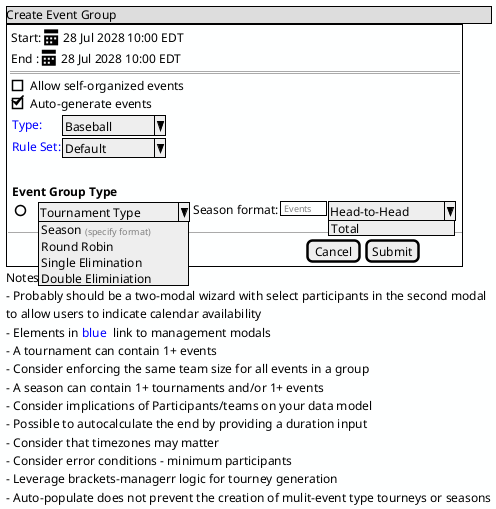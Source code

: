 @startsalt
skinparam backgroundcolor #FEFFFF

{
{*  Create Event Group}
{+

{
{    { 
          { Start:  | <&calendar*2> | 28 Jul 2028 10:00 EDT}
          { End : | <&calendar*2> | 28 Jul 2028 10:00 EDT}
==
          
          [ ] Allow self-organized events
          [X] Auto-generate events
        {
          {<color:blue>Type:  | ^  Baseball ^ 
           <color:blue>Rule Set: | ^ Default   ^}
        {.}
        {
        <b>Event Group Type
        {( ) |^ Tournament Type ^ Season <color:gray><size:9>(specify format)^ Round Robin ^ Single Elimination ^ Double Eliminiation ^  }|
        Season format: {+ <color:gray><size:9> Events   } | ^ Head-to-Head ^ Total ^ }
          
}
        } 

        

    }
    --
{                                                 |[Cancel] | [Submit]|}
}
}
Notes:  
- Probably should be a two-modal wizard with select participants in the second modal 
to allow users to indicate calendar availability
- Elements in <color:blue>blue </color> link to management modals
- A tournament can contain 1+ events
- Consider enforcing the same team size for all events in a group
- A season can contain 1+ tournaments and/or 1+ events
- Consider implications of Participants/teams on your data model
- Possible to autocalculate the end by providing a duration input
- Consider that timezones may matter
- Consider error conditions - minimum participants
- Leverage brackets-managerr logic for tourney generation
- Auto-populate does not prevent the creation of mulit-event type tourneys or seasons
}
@endsalt
